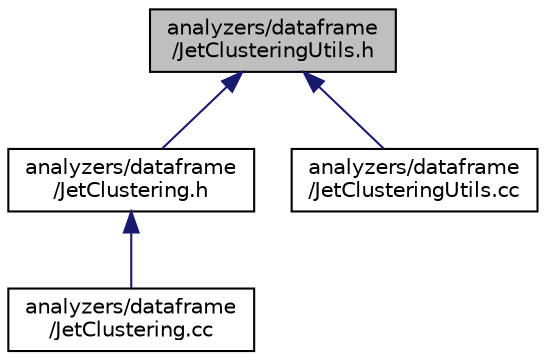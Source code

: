 digraph "analyzers/dataframe/JetClusteringUtils.h"
{
 // LATEX_PDF_SIZE
  edge [fontname="Helvetica",fontsize="10",labelfontname="Helvetica",labelfontsize="10"];
  node [fontname="Helvetica",fontsize="10",shape=record];
  Node1 [label="analyzers/dataframe\l/JetClusteringUtils.h",height=0.2,width=0.4,color="black", fillcolor="grey75", style="filled", fontcolor="black",tooltip=" "];
  Node1 -> Node2 [dir="back",color="midnightblue",fontsize="10",style="solid",fontname="Helvetica"];
  Node2 [label="analyzers/dataframe\l/JetClustering.h",height=0.2,width=0.4,color="black", fillcolor="white", style="filled",URL="$_jet_clustering_8h.html",tooltip=" "];
  Node2 -> Node3 [dir="back",color="midnightblue",fontsize="10",style="solid",fontname="Helvetica"];
  Node3 [label="analyzers/dataframe\l/JetClustering.cc",height=0.2,width=0.4,color="black", fillcolor="white", style="filled",URL="$_jet_clustering_8cc.html",tooltip=" "];
  Node1 -> Node4 [dir="back",color="midnightblue",fontsize="10",style="solid",fontname="Helvetica"];
  Node4 [label="analyzers/dataframe\l/JetClusteringUtils.cc",height=0.2,width=0.4,color="black", fillcolor="white", style="filled",URL="$_jet_clustering_utils_8cc.html",tooltip=" "];
}
